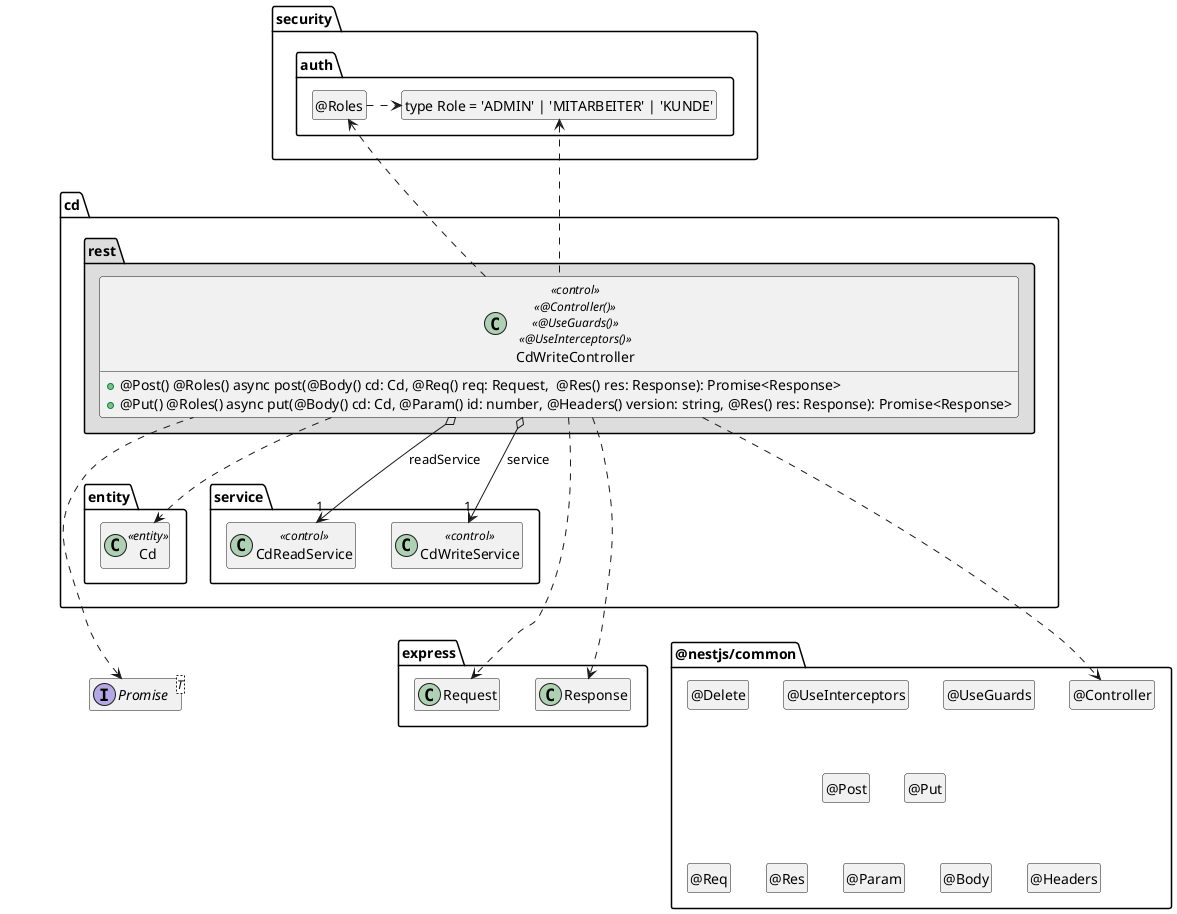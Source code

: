@startuml Controller-Klasse

package @nestjs/common {
  class "@Controller" as Controller
  hide Controller circle

  class "@UseGuards" as UseGuards
  hide UseGuards circle

  class "@UseInterceptors" as UseInterceptors
  hide UseInterceptors circle

  class "@Post" as Post
  hide Post circle

  class "@Put" as Put
  hide Put circle

  class "@Delete" as Delete
  hide Delete circle

  class "@Req" as Req
  hide Req circle

  class "@Res" as Res
  hide Res circle

  class "@Param" as Param
  hide Param circle

  class "@Body" as Body
  hide Body circle

  class "@Headers" as Headers
  hide Headers circle

  UseInterceptors .[hidden].> Post
  UseInterceptors .[hidden].> Put

  Post .[hidden].> Req
  Post .[hidden].> Res
  Post .[hidden].> Param
  Post .[hidden].> Body
  Post .[hidden].> Headers
}

interface Promise<T>

package express {
  class Request
  class Response

  Response .right[hidden].> Controller
}

package security.auth {
  class "type Role = 'ADMIN' | 'MITARBEITER' | 'KUNDE'" as Role
  hide Role circle

  class "@Roles" as Roles
  hide Roles circle

  Roles .right.> Role
}

package cd {
  package entity #FFFFFF {
    class Cd <<entity>>

    Cd .[hidden].> Promise
    Cd .[hidden].> Request
  }

  package service {
    class CdWriteService << control >>
    class CdReadService << control >>
  }

  package rest #DDDDDD {
    class CdWriteController << control >> << @Controller() >> << @UseGuards() >> << @UseInterceptors() >> {
      + @Post() @Roles() async post(@Body() cd: Cd, @Req() req: Request,  @Res() res: Response): Promise<Response>
      + @Put() @Roles() async put(@Body() cd: Cd, @Param() id: number, @Headers() version: string, @Res() res: Response): Promise<Response>
    }

    CdWriteController o--> "1" CdWriteService : service
    CdWriteController o--> "1" CdReadService : readService
    CdWriteController .down.> Cd

    CdWriteController ..> Controller

    CdWriteController .up.> Roles
    CdWriteController .up.> Role

    CdWriteController .up.> Promise
    CdWriteController ..> Request
    CdWriteController ..> Response
    

    Cd .up[hidden].> Roles
    CdWriteService .[hidden].> Request
    CdWriteService .[hidden].> Promise
  }
}

hide empty members

@enduml
